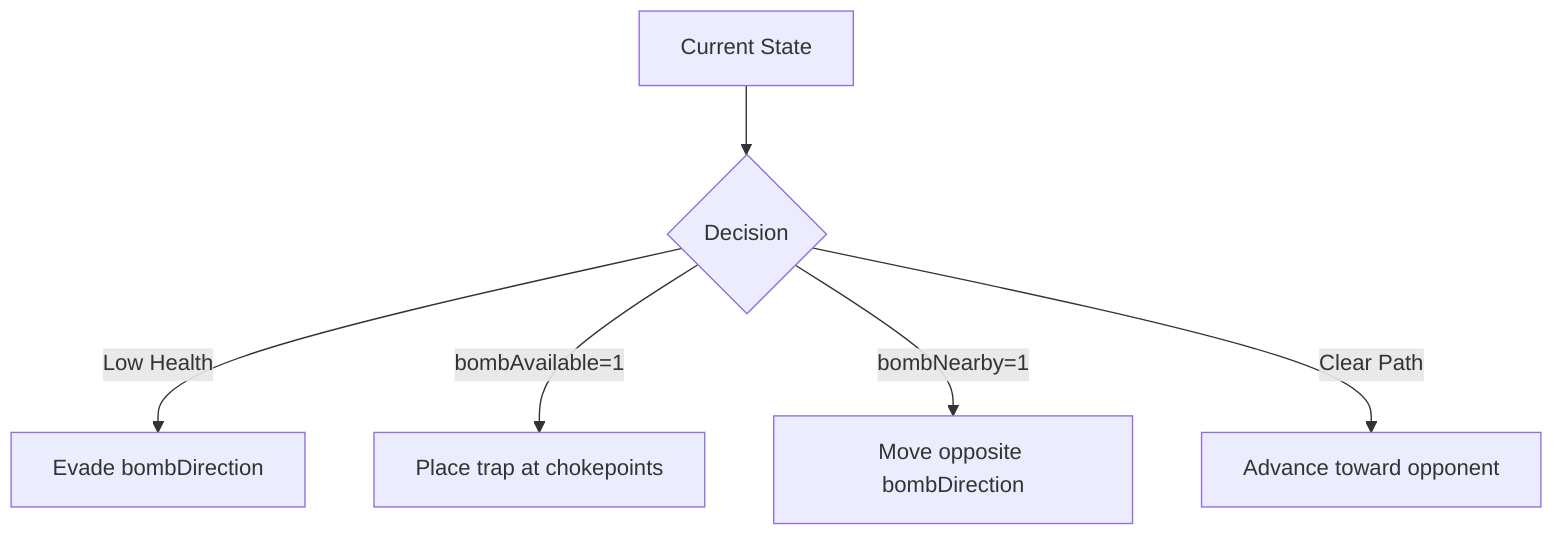 graph TD
  A[Current State] --> B{Decision}
  B -->|Low Health| C[Evade bombDirection]
  B -->|bombAvailable=1| D[Place trap at chokepoints]
  B -->|bombNearby=1| E[Move opposite bombDirection]
  B -->|Clear Path| F[Advance toward opponent]